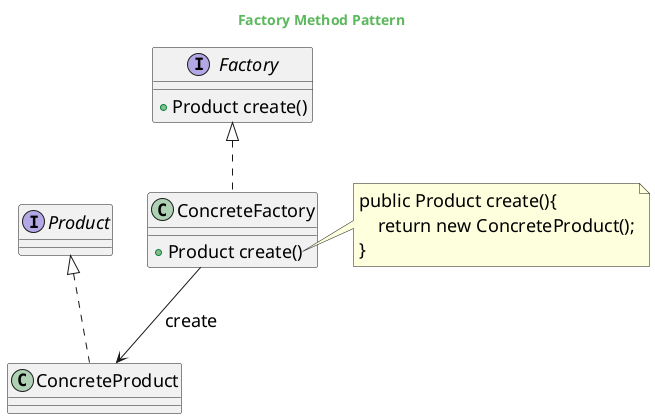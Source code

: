 @startuml
skinparam backgroundcolor transparent
skinparam classFontSize 18
skinparam noteFontSize 18
skinparam arrowFontSize 18
skinparam classAttributeFontSize 18

skinparam titleFontColor #5cb85c

Title Factory Method Pattern

interface Product

class ConcreteProduct implements Product

interface Factory{
    + Product create()
}

class ConcreteFactory implements Factory{
    + Product create()
}

ConcreteFactory --> ConcreteProduct: create

note right of ConcreteFactory::create
    public Product create(){
        return new ConcreteProduct();
    }
end note


@enduml